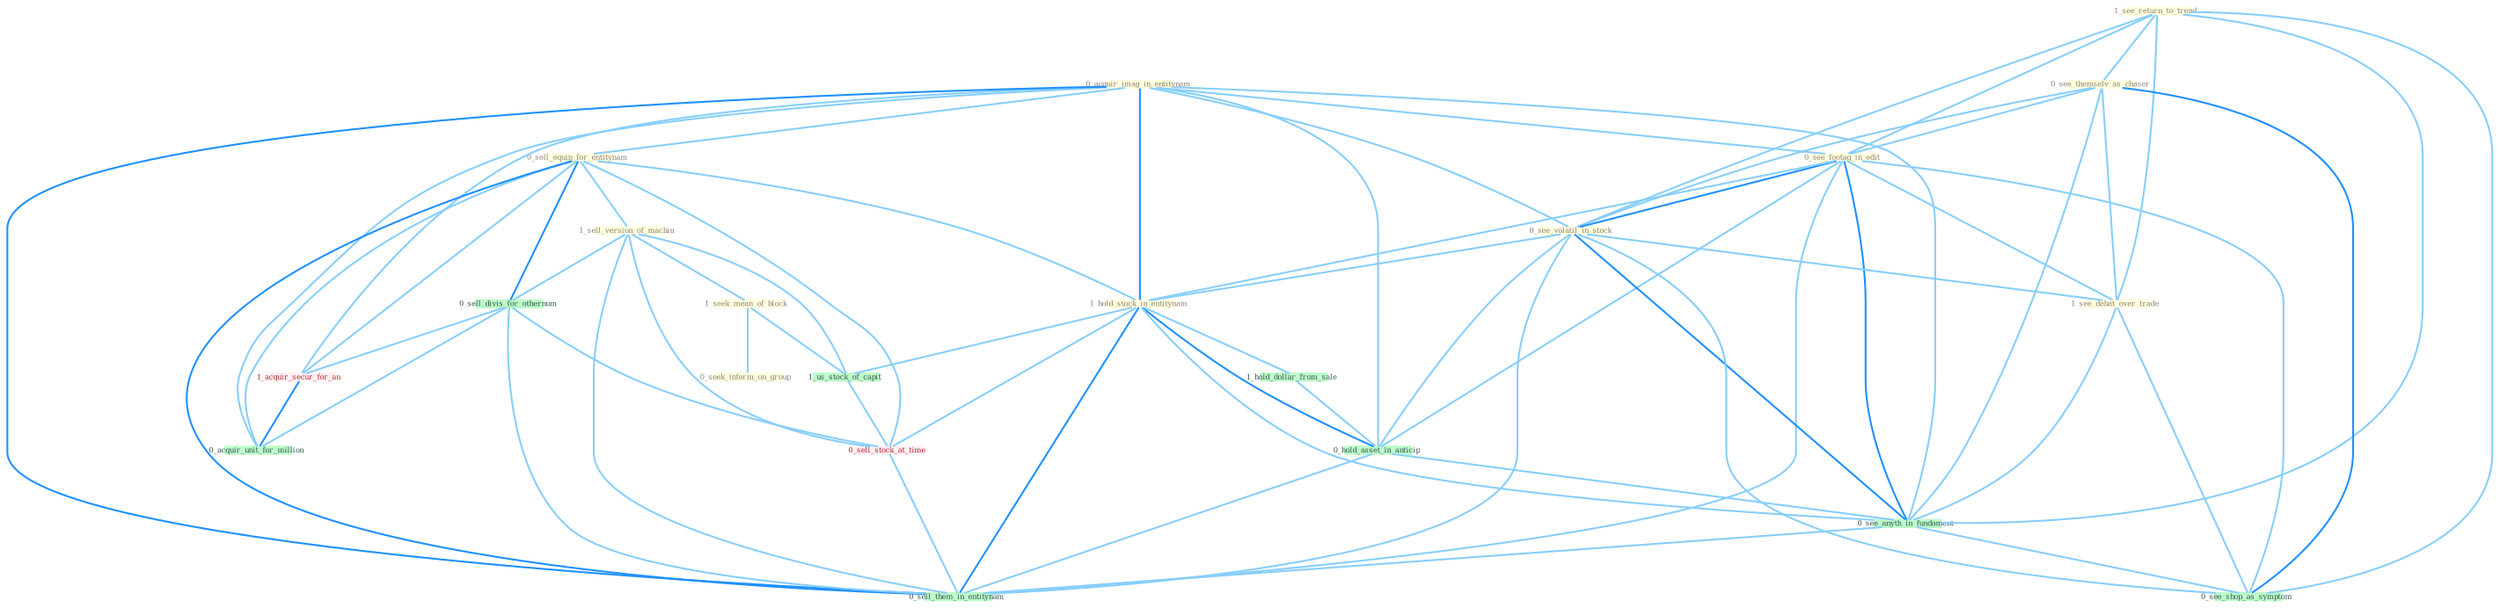 Graph G{ 
    node
    [shape=polygon,style=filled,width=.5,height=.06,color="#BDFCC9",fixedsize=true,fontsize=4,
    fontcolor="#2f4f4f"];
    {node
    [color="#ffffe0", fontcolor="#8b7d6b"] "0_acquir_imag_in_entitynam " "0_sell_equip_for_entitynam " "1_see_return_to_trend " "0_see_themselv_as_chaser " "0_see_footag_in_edit " "0_see_volatil_in_stock " "1_see_debat_over_trade " "1_sell_version_of_machin " "1_seek_mean_of_block " "0_seek_inform_on_group " "1_hold_stock_in_entitynam "}
{node [color="#fff0f5", fontcolor="#b22222"] "1_acquir_secur_for_an " "0_sell_stock_at_time "}
edge [color="#B0E2FF"];

	"0_acquir_imag_in_entitynam " -- "0_sell_equip_for_entitynam " [w="1", color="#87cefa" ];
	"0_acquir_imag_in_entitynam " -- "0_see_footag_in_edit " [w="1", color="#87cefa" ];
	"0_acquir_imag_in_entitynam " -- "0_see_volatil_in_stock " [w="1", color="#87cefa" ];
	"0_acquir_imag_in_entitynam " -- "1_hold_stock_in_entitynam " [w="2", color="#1e90ff" , len=0.8];
	"0_acquir_imag_in_entitynam " -- "1_acquir_secur_for_an " [w="1", color="#87cefa" ];
	"0_acquir_imag_in_entitynam " -- "0_hold_asset_in_anticip " [w="1", color="#87cefa" ];
	"0_acquir_imag_in_entitynam " -- "0_see_anyth_in_fundament " [w="1", color="#87cefa" ];
	"0_acquir_imag_in_entitynam " -- "0_acquir_unit_for_million " [w="1", color="#87cefa" ];
	"0_acquir_imag_in_entitynam " -- "0_sell_them_in_entitynam " [w="2", color="#1e90ff" , len=0.8];
	"0_sell_equip_for_entitynam " -- "1_sell_version_of_machin " [w="1", color="#87cefa" ];
	"0_sell_equip_for_entitynam " -- "1_hold_stock_in_entitynam " [w="1", color="#87cefa" ];
	"0_sell_equip_for_entitynam " -- "0_sell_divis_for_othernum " [w="2", color="#1e90ff" , len=0.8];
	"0_sell_equip_for_entitynam " -- "1_acquir_secur_for_an " [w="1", color="#87cefa" ];
	"0_sell_equip_for_entitynam " -- "0_sell_stock_at_time " [w="1", color="#87cefa" ];
	"0_sell_equip_for_entitynam " -- "0_acquir_unit_for_million " [w="1", color="#87cefa" ];
	"0_sell_equip_for_entitynam " -- "0_sell_them_in_entitynam " [w="2", color="#1e90ff" , len=0.8];
	"1_see_return_to_trend " -- "0_see_themselv_as_chaser " [w="1", color="#87cefa" ];
	"1_see_return_to_trend " -- "0_see_footag_in_edit " [w="1", color="#87cefa" ];
	"1_see_return_to_trend " -- "0_see_volatil_in_stock " [w="1", color="#87cefa" ];
	"1_see_return_to_trend " -- "1_see_debat_over_trade " [w="1", color="#87cefa" ];
	"1_see_return_to_trend " -- "0_see_anyth_in_fundament " [w="1", color="#87cefa" ];
	"1_see_return_to_trend " -- "0_see_shop_as_symptom " [w="1", color="#87cefa" ];
	"0_see_themselv_as_chaser " -- "0_see_footag_in_edit " [w="1", color="#87cefa" ];
	"0_see_themselv_as_chaser " -- "0_see_volatil_in_stock " [w="1", color="#87cefa" ];
	"0_see_themselv_as_chaser " -- "1_see_debat_over_trade " [w="1", color="#87cefa" ];
	"0_see_themselv_as_chaser " -- "0_see_anyth_in_fundament " [w="1", color="#87cefa" ];
	"0_see_themselv_as_chaser " -- "0_see_shop_as_symptom " [w="2", color="#1e90ff" , len=0.8];
	"0_see_footag_in_edit " -- "0_see_volatil_in_stock " [w="2", color="#1e90ff" , len=0.8];
	"0_see_footag_in_edit " -- "1_see_debat_over_trade " [w="1", color="#87cefa" ];
	"0_see_footag_in_edit " -- "1_hold_stock_in_entitynam " [w="1", color="#87cefa" ];
	"0_see_footag_in_edit " -- "0_hold_asset_in_anticip " [w="1", color="#87cefa" ];
	"0_see_footag_in_edit " -- "0_see_anyth_in_fundament " [w="2", color="#1e90ff" , len=0.8];
	"0_see_footag_in_edit " -- "0_see_shop_as_symptom " [w="1", color="#87cefa" ];
	"0_see_footag_in_edit " -- "0_sell_them_in_entitynam " [w="1", color="#87cefa" ];
	"0_see_volatil_in_stock " -- "1_see_debat_over_trade " [w="1", color="#87cefa" ];
	"0_see_volatil_in_stock " -- "1_hold_stock_in_entitynam " [w="1", color="#87cefa" ];
	"0_see_volatil_in_stock " -- "0_hold_asset_in_anticip " [w="1", color="#87cefa" ];
	"0_see_volatil_in_stock " -- "0_see_anyth_in_fundament " [w="2", color="#1e90ff" , len=0.8];
	"0_see_volatil_in_stock " -- "0_see_shop_as_symptom " [w="1", color="#87cefa" ];
	"0_see_volatil_in_stock " -- "0_sell_them_in_entitynam " [w="1", color="#87cefa" ];
	"1_see_debat_over_trade " -- "0_see_anyth_in_fundament " [w="1", color="#87cefa" ];
	"1_see_debat_over_trade " -- "0_see_shop_as_symptom " [w="1", color="#87cefa" ];
	"1_sell_version_of_machin " -- "1_seek_mean_of_block " [w="1", color="#87cefa" ];
	"1_sell_version_of_machin " -- "0_sell_divis_for_othernum " [w="1", color="#87cefa" ];
	"1_sell_version_of_machin " -- "1_us_stock_of_capit " [w="1", color="#87cefa" ];
	"1_sell_version_of_machin " -- "0_sell_stock_at_time " [w="1", color="#87cefa" ];
	"1_sell_version_of_machin " -- "0_sell_them_in_entitynam " [w="1", color="#87cefa" ];
	"1_seek_mean_of_block " -- "0_seek_inform_on_group " [w="1", color="#87cefa" ];
	"1_seek_mean_of_block " -- "1_us_stock_of_capit " [w="1", color="#87cefa" ];
	"1_hold_stock_in_entitynam " -- "1_us_stock_of_capit " [w="1", color="#87cefa" ];
	"1_hold_stock_in_entitynam " -- "1_hold_dollar_from_sale " [w="1", color="#87cefa" ];
	"1_hold_stock_in_entitynam " -- "0_hold_asset_in_anticip " [w="2", color="#1e90ff" , len=0.8];
	"1_hold_stock_in_entitynam " -- "0_sell_stock_at_time " [w="1", color="#87cefa" ];
	"1_hold_stock_in_entitynam " -- "0_see_anyth_in_fundament " [w="1", color="#87cefa" ];
	"1_hold_stock_in_entitynam " -- "0_sell_them_in_entitynam " [w="2", color="#1e90ff" , len=0.8];
	"0_sell_divis_for_othernum " -- "1_acquir_secur_for_an " [w="1", color="#87cefa" ];
	"0_sell_divis_for_othernum " -- "0_sell_stock_at_time " [w="1", color="#87cefa" ];
	"0_sell_divis_for_othernum " -- "0_acquir_unit_for_million " [w="1", color="#87cefa" ];
	"0_sell_divis_for_othernum " -- "0_sell_them_in_entitynam " [w="1", color="#87cefa" ];
	"1_acquir_secur_for_an " -- "0_acquir_unit_for_million " [w="2", color="#1e90ff" , len=0.8];
	"1_us_stock_of_capit " -- "0_sell_stock_at_time " [w="1", color="#87cefa" ];
	"1_hold_dollar_from_sale " -- "0_hold_asset_in_anticip " [w="1", color="#87cefa" ];
	"0_hold_asset_in_anticip " -- "0_see_anyth_in_fundament " [w="1", color="#87cefa" ];
	"0_hold_asset_in_anticip " -- "0_sell_them_in_entitynam " [w="1", color="#87cefa" ];
	"0_sell_stock_at_time " -- "0_sell_them_in_entitynam " [w="1", color="#87cefa" ];
	"0_see_anyth_in_fundament " -- "0_see_shop_as_symptom " [w="1", color="#87cefa" ];
	"0_see_anyth_in_fundament " -- "0_sell_them_in_entitynam " [w="1", color="#87cefa" ];
}